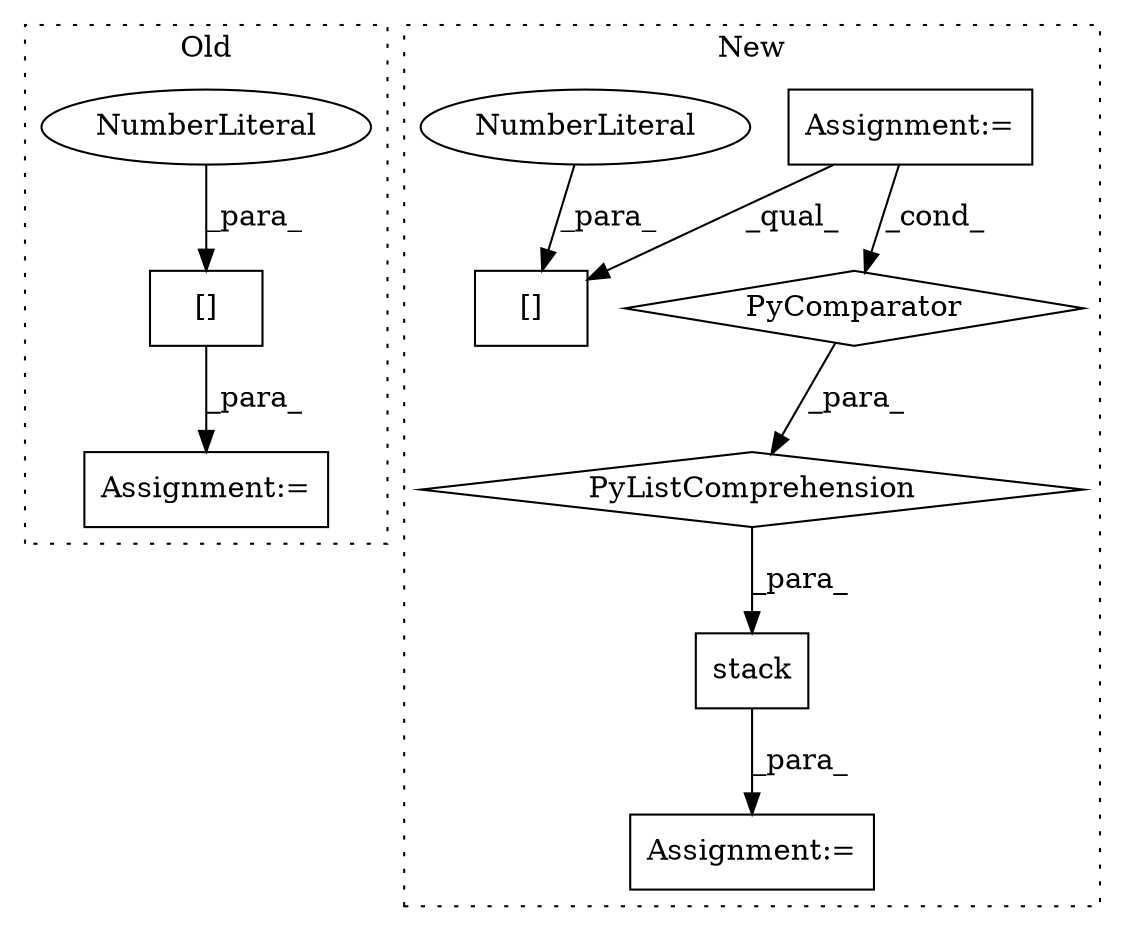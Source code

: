 digraph G {
subgraph cluster0 {
1 [label="[]" a="2" s="5038,5072" l="33,1" shape="box"];
5 [label="NumberLiteral" a="34" s="5071" l="1" shape="ellipse"];
10 [label="Assignment:=" a="7" s="5037" l="1" shape="box"];
label = "Old";
style="dotted";
}
subgraph cluster1 {
2 [label="stack" a="32" s="4910,5068" l="25,-5" shape="box"];
3 [label="Assignment:=" a="7" s="4903" l="1" shape="box"];
4 [label="Assignment:=" a="7" s="5027" l="33" shape="box"];
6 [label="PyListComprehension" a="109" s="4935" l="133" shape="diamond"];
7 [label="PyComparator" a="113" s="5027" l="33" shape="diamond"];
8 [label="[]" a="2" s="4935,4938" l="2,1" shape="box"];
9 [label="NumberLiteral" a="34" s="4937" l="1" shape="ellipse"];
label = "New";
style="dotted";
}
1 -> 10 [label="_para_"];
2 -> 3 [label="_para_"];
4 -> 8 [label="_qual_"];
4 -> 7 [label="_cond_"];
5 -> 1 [label="_para_"];
6 -> 2 [label="_para_"];
7 -> 6 [label="_para_"];
9 -> 8 [label="_para_"];
}